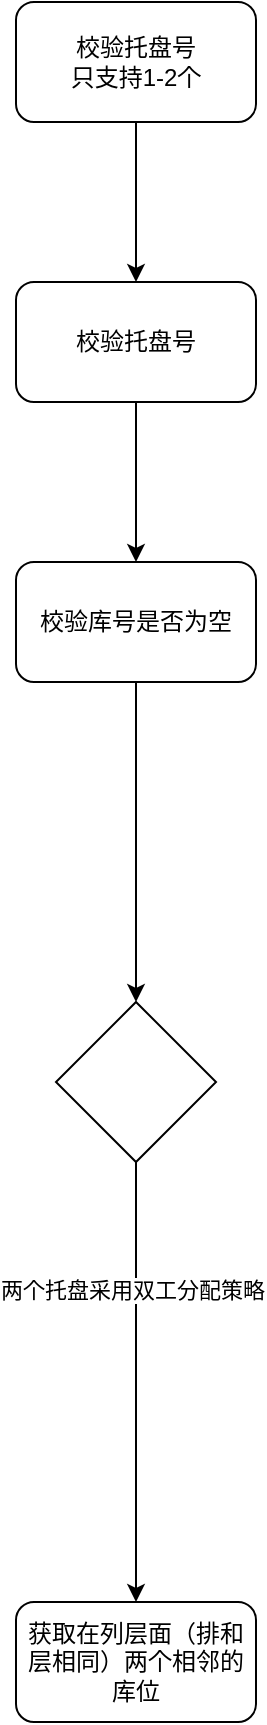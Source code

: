 <mxfile version="21.6.1" type="github">
  <diagram name="第 1 页" id="kVYh9Iy2fqPo_1af2iDk">
    <mxGraphModel dx="2074" dy="1156" grid="1" gridSize="10" guides="1" tooltips="1" connect="1" arrows="1" fold="1" page="1" pageScale="1" pageWidth="827" pageHeight="1169" math="0" shadow="0">
      <root>
        <mxCell id="0" />
        <mxCell id="1" parent="0" />
        <mxCell id="h-nRq6I5CeMPldo2QCW_-3" value="" style="edgeStyle=orthogonalEdgeStyle;rounded=0;orthogonalLoop=1;jettySize=auto;html=1;" edge="1" parent="1" source="h-nRq6I5CeMPldo2QCW_-1" target="h-nRq6I5CeMPldo2QCW_-2">
          <mxGeometry relative="1" as="geometry" />
        </mxCell>
        <mxCell id="h-nRq6I5CeMPldo2QCW_-1" value="校验托盘号&lt;br&gt;只支持1-2个" style="rounded=1;whiteSpace=wrap;html=1;" vertex="1" parent="1">
          <mxGeometry x="350" y="560" width="120" height="60" as="geometry" />
        </mxCell>
        <mxCell id="h-nRq6I5CeMPldo2QCW_-15" value="" style="edgeStyle=orthogonalEdgeStyle;rounded=0;orthogonalLoop=1;jettySize=auto;html=1;" edge="1" parent="1" source="h-nRq6I5CeMPldo2QCW_-2" target="h-nRq6I5CeMPldo2QCW_-14">
          <mxGeometry relative="1" as="geometry" />
        </mxCell>
        <mxCell id="h-nRq6I5CeMPldo2QCW_-2" value="校验托盘号" style="rounded=1;whiteSpace=wrap;html=1;" vertex="1" parent="1">
          <mxGeometry x="350" y="700" width="120" height="60" as="geometry" />
        </mxCell>
        <mxCell id="h-nRq6I5CeMPldo2QCW_-10" value="" style="edgeStyle=orthogonalEdgeStyle;rounded=0;orthogonalLoop=1;jettySize=auto;html=1;" edge="1" parent="1" source="h-nRq6I5CeMPldo2QCW_-6" target="h-nRq6I5CeMPldo2QCW_-9">
          <mxGeometry relative="1" as="geometry" />
        </mxCell>
        <mxCell id="h-nRq6I5CeMPldo2QCW_-11" value="两个托盘采用双工分配策略" style="edgeLabel;html=1;align=center;verticalAlign=middle;resizable=0;points=[];" vertex="1" connectable="0" parent="h-nRq6I5CeMPldo2QCW_-10">
          <mxGeometry x="-0.422" y="-2" relative="1" as="geometry">
            <mxPoint as="offset" />
          </mxGeometry>
        </mxCell>
        <mxCell id="h-nRq6I5CeMPldo2QCW_-6" value="" style="rhombus;whiteSpace=wrap;html=1;" vertex="1" parent="1">
          <mxGeometry x="370" y="1060" width="80" height="80" as="geometry" />
        </mxCell>
        <mxCell id="h-nRq6I5CeMPldo2QCW_-9" value="获取在列层面（排和层相同）两个相邻的库位" style="rounded=1;whiteSpace=wrap;html=1;" vertex="1" parent="1">
          <mxGeometry x="350" y="1360" width="120" height="60" as="geometry" />
        </mxCell>
        <mxCell id="h-nRq6I5CeMPldo2QCW_-16" style="edgeStyle=orthogonalEdgeStyle;rounded=0;orthogonalLoop=1;jettySize=auto;html=1;" edge="1" parent="1" source="h-nRq6I5CeMPldo2QCW_-14" target="h-nRq6I5CeMPldo2QCW_-6">
          <mxGeometry relative="1" as="geometry" />
        </mxCell>
        <mxCell id="h-nRq6I5CeMPldo2QCW_-14" value="校验库号是否为空" style="rounded=1;whiteSpace=wrap;html=1;" vertex="1" parent="1">
          <mxGeometry x="350" y="840" width="120" height="60" as="geometry" />
        </mxCell>
      </root>
    </mxGraphModel>
  </diagram>
</mxfile>
